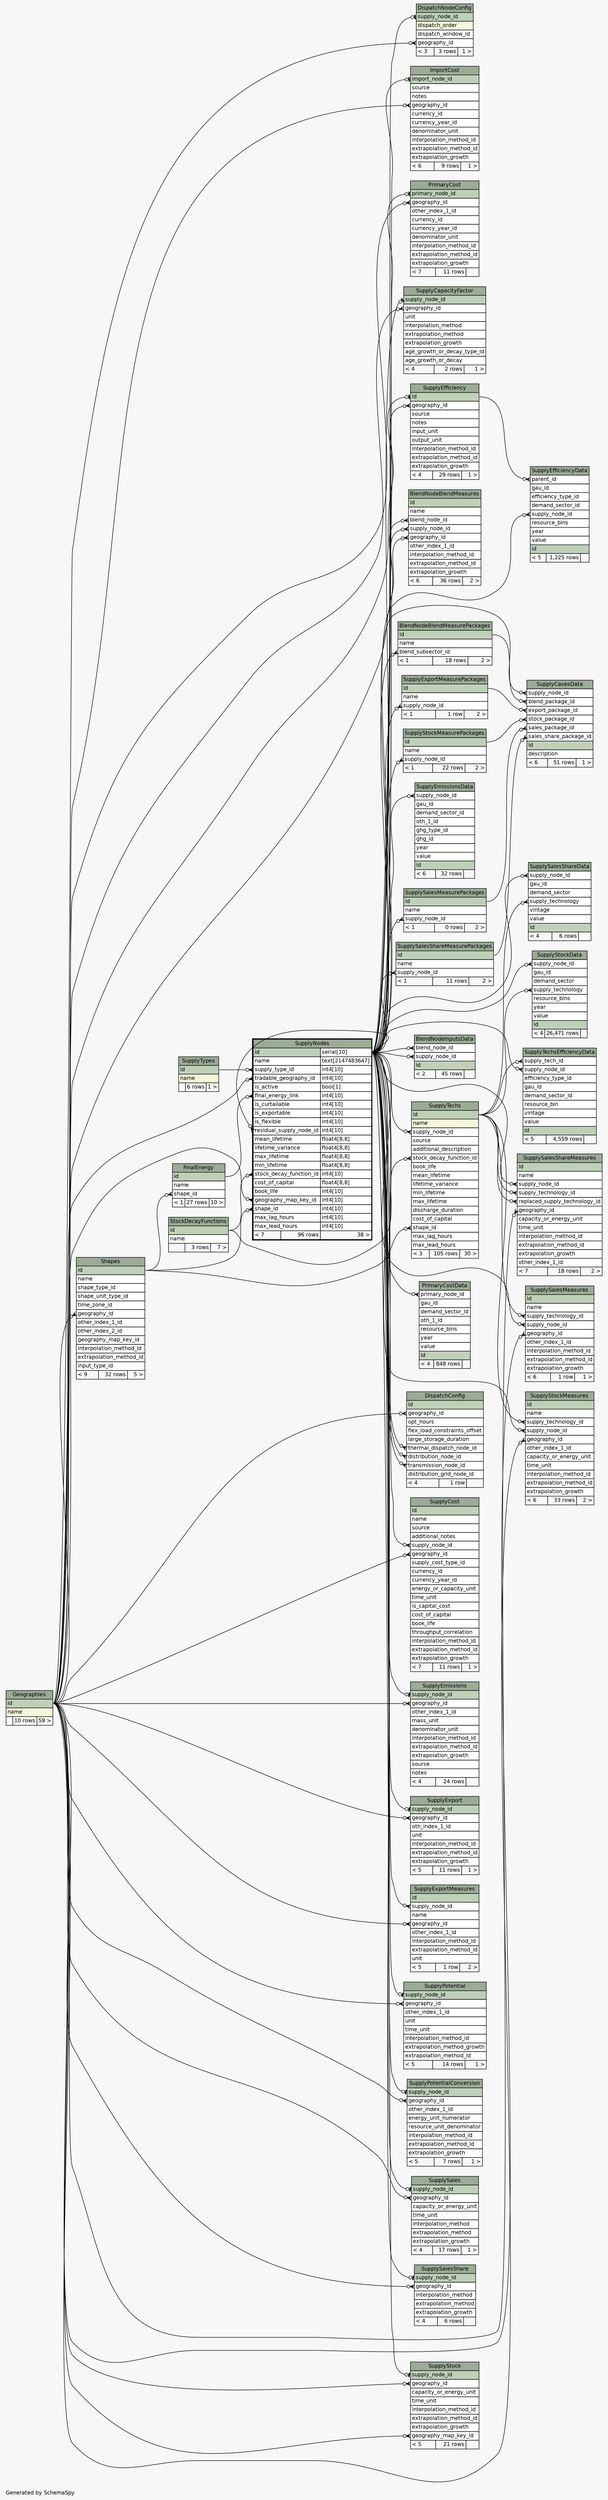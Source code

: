 // dot 2.38.0 on Windows 10 10.0
// SchemaSpy rev 590
digraph "oneDegreeRelationshipsDiagram" {
  graph [
    rankdir="RL"
    bgcolor="#f7f7f7"
    label="\nGenerated by SchemaSpy"
    labeljust="l"
    nodesep="0.18"
    ranksep="0.46"
    fontname="Helvetica"
    fontsize="11"
  ];
  node [
    fontname="Helvetica"
    fontsize="11"
    shape="plaintext"
  ];
  edge [
    arrowsize="0.8"
  ];
  "BlendNodeBlendMeasurePackages":"blend_subsector_id":w -> "SupplyNodes":"id.type":e [arrowhead=none dir=back arrowtail=crowodot];
  "BlendNodeBlendMeasures":"blend_node_id":w -> "SupplyNodes":"id.type":e [arrowhead=none dir=back arrowtail=crowodot];
  "BlendNodeBlendMeasures":"geography_id":w -> "Geographies":"id":e [arrowhead=none dir=back arrowtail=crowodot];
  "BlendNodeBlendMeasures":"supply_node_id":w -> "SupplyNodes":"id.type":e [arrowhead=none dir=back arrowtail=crowodot];
  "BlendNodeInputsData":"blend_node_id":w -> "SupplyNodes":"id.type":e [arrowhead=none dir=back arrowtail=crowodot];
  "BlendNodeInputsData":"supply_node_id":w -> "SupplyNodes":"id.type":e [arrowhead=none dir=back arrowtail=crowodot];
  "DispatchConfig":"distribution_node_id":w -> "SupplyNodes":"id.type":e [arrowhead=none dir=back arrowtail=crowodot];
  "DispatchConfig":"geography_id":w -> "Geographies":"id":e [arrowhead=none dir=back arrowtail=crowodot];
  "DispatchConfig":"thermal_dispatch_node_id":w -> "SupplyNodes":"id.type":e [arrowhead=none dir=back arrowtail=crowodot];
  "DispatchConfig":"transmission_node_id":w -> "SupplyNodes":"id.type":e [arrowhead=none dir=back arrowtail=crowodot];
  "DispatchNodeConfig":"geography_id":w -> "Geographies":"id":e [arrowhead=none dir=back arrowtail=crowodot];
  "DispatchNodeConfig":"supply_node_id":w -> "SupplyNodes":"id.type":e [arrowhead=none dir=back arrowtail=teeodot];
  "FinalEnergy":"shape_id":w -> "Shapes":"id":e [arrowhead=none dir=back arrowtail=crowodot];
  "ImportCost":"geography_id":w -> "Geographies":"id":e [arrowhead=none dir=back arrowtail=crowodot];
  "ImportCost":"import_node_id":w -> "SupplyNodes":"id.type":e [arrowhead=none dir=back arrowtail=teeodot];
  "PrimaryCost":"geography_id":w -> "Geographies":"id":e [arrowhead=none dir=back arrowtail=crowodot];
  "PrimaryCost":"primary_node_id":w -> "SupplyNodes":"id.type":e [arrowhead=none dir=back arrowtail=teeodot];
  "PrimaryCostData":"primary_node_id":w -> "SupplyNodes":"id.type":e [arrowhead=none dir=back arrowtail=crowodot];
  "Shapes":"geography_id":w -> "Geographies":"id":e [arrowhead=none dir=back arrowtail=crowodot];
  "SupplyCapacityFactor":"geography_id":w -> "Geographies":"id":e [arrowhead=none dir=back arrowtail=crowodot];
  "SupplyCapacityFactor":"supply_node_id":w -> "SupplyNodes":"id.type":e [arrowhead=none dir=back arrowtail=teeodot];
  "SupplyCasesData":"blend_package_id":w -> "BlendNodeBlendMeasurePackages":"id":e [arrowhead=none dir=back arrowtail=crowodot];
  "SupplyCasesData":"export_package_id":w -> "SupplyExportMeasurePackages":"id":e [arrowhead=none dir=back arrowtail=crowodot];
  "SupplyCasesData":"sales_package_id":w -> "SupplySalesMeasurePackages":"id":e [arrowhead=none dir=back arrowtail=crowodot];
  "SupplyCasesData":"sales_share_package_id":w -> "SupplySalesShareMeasurePackages":"id":e [arrowhead=none dir=back arrowtail=crowodot];
  "SupplyCasesData":"stock_package_id":w -> "SupplyStockMeasurePackages":"id":e [arrowhead=none dir=back arrowtail=crowodot];
  "SupplyCasesData":"supply_node_id":w -> "SupplyNodes":"id.type":e [arrowhead=none dir=back arrowtail=crowodot];
  "SupplyCost":"geography_id":w -> "Geographies":"id":e [arrowhead=none dir=back arrowtail=crowodot];
  "SupplyCost":"supply_node_id":w -> "SupplyNodes":"id.type":e [arrowhead=none dir=back arrowtail=crowodot];
  "SupplyEfficiency":"geography_id":w -> "Geographies":"id":e [arrowhead=none dir=back arrowtail=crowodot];
  "SupplyEfficiency":"id":w -> "SupplyNodes":"id.type":e [arrowhead=none dir=back arrowtail=teeodot];
  "SupplyEfficiencyData":"parent_id":w -> "SupplyEfficiency":"id":e [arrowhead=none dir=back arrowtail=crowodot];
  "SupplyEfficiencyData":"supply_node_id":w -> "SupplyNodes":"id.type":e [arrowhead=none dir=back arrowtail=crowodot];
  "SupplyEmissions":"geography_id":w -> "Geographies":"id":e [arrowhead=none dir=back arrowtail=crowodot];
  "SupplyEmissions":"supply_node_id":w -> "SupplyNodes":"id.type":e [arrowhead=none dir=back arrowtail=teeodot];
  "SupplyEmissionsData":"supply_node_id":w -> "SupplyNodes":"id.type":e [arrowhead=none dir=back arrowtail=crowodot];
  "SupplyExport":"geography_id":w -> "Geographies":"id":e [arrowhead=none dir=back arrowtail=crowodot];
  "SupplyExport":"supply_node_id":w -> "SupplyNodes":"id.type":e [arrowhead=none dir=back arrowtail=teeodot];
  "SupplyExportMeasurePackages":"supply_node_id":w -> "SupplyNodes":"id.type":e [arrowhead=none dir=back arrowtail=crowodot];
  "SupplyExportMeasures":"geography_id":w -> "Geographies":"id":e [arrowhead=none dir=back arrowtail=crowodot];
  "SupplyExportMeasures":"supply_node_id":w -> "SupplyNodes":"id.type":e [arrowhead=none dir=back arrowtail=crowodot];
  "SupplyNodes":"final_energy_link":w -> "FinalEnergy":"id":e [arrowhead=none dir=back arrowtail=crowodot];
  "SupplyNodes":"geography_map_key_id":w -> "Geographies":"id":e [arrowhead=none dir=back arrowtail=crowodot];
  "SupplyNodes":"residual_supply_node_id":w -> "SupplyNodes":"id.type":e [arrowhead=none dir=back arrowtail=crowodot];
  "SupplyNodes":"shape_id":w -> "Shapes":"id":e [arrowhead=none dir=back arrowtail=crowodot];
  "SupplyNodes":"stock_decay_function_id":w -> "StockDecayFunctions":"id":e [arrowhead=none dir=back arrowtail=crowodot];
  "SupplyNodes":"supply_type_id":w -> "SupplyTypes":"id":e [arrowhead=none dir=back arrowtail=crowodot];
  "SupplyNodes":"tradable_geography_id":w -> "Geographies":"id":e [arrowhead=none dir=back arrowtail=crowodot];
  "SupplyPotential":"geography_id":w -> "Geographies":"id":e [arrowhead=none dir=back arrowtail=crowodot];
  "SupplyPotential":"supply_node_id":w -> "SupplyNodes":"id.type":e [arrowhead=none dir=back arrowtail=teeodot];
  "SupplyPotentialConversion":"geography_id":w -> "Geographies":"id":e [arrowhead=none dir=back arrowtail=crowodot];
  "SupplyPotentialConversion":"supply_node_id":w -> "SupplyNodes":"id.type":e [arrowhead=none dir=back arrowtail=teeodot];
  "SupplySales":"geography_id":w -> "Geographies":"id":e [arrowhead=none dir=back arrowtail=crowodot];
  "SupplySales":"supply_node_id":w -> "SupplyNodes":"id.type":e [arrowhead=none dir=back arrowtail=teeodot];
  "SupplySalesMeasurePackages":"supply_node_id":w -> "SupplyNodes":"id.type":e [arrowhead=none dir=back arrowtail=crowodot];
  "SupplySalesMeasures":"geography_id":w -> "Geographies":"id":e [arrowhead=none dir=back arrowtail=crowodot];
  "SupplySalesMeasures":"supply_node_id":w -> "SupplyNodes":"id.type":e [arrowhead=none dir=back arrowtail=crowodot];
  "SupplySalesMeasures":"supply_technology_id":w -> "SupplyTechs":"id":e [arrowhead=none dir=back arrowtail=crowodot];
  "SupplySalesShare":"geography_id":w -> "Geographies":"id":e [arrowhead=none dir=back arrowtail=crowodot];
  "SupplySalesShare":"supply_node_id":w -> "SupplyNodes":"id.type":e [arrowhead=none dir=back arrowtail=teeodot];
  "SupplySalesShareData":"supply_node_id":w -> "SupplyNodes":"id.type":e [arrowhead=none dir=back arrowtail=crowodot];
  "SupplySalesShareData":"supply_technology":w -> "SupplyTechs":"id":e [arrowhead=none dir=back arrowtail=crowodot];
  "SupplySalesShareMeasurePackages":"supply_node_id":w -> "SupplyNodes":"id.type":e [arrowhead=none dir=back arrowtail=crowodot];
  "SupplySalesShareMeasures":"geography_id":w -> "Geographies":"id":e [arrowhead=none dir=back arrowtail=crowodot];
  "SupplySalesShareMeasures":"replaced_supply_technology_id":w -> "SupplyTechs":"id":e [arrowhead=none dir=back arrowtail=crowodot];
  "SupplySalesShareMeasures":"supply_node_id":w -> "SupplyNodes":"id.type":e [arrowhead=none dir=back arrowtail=crowodot];
  "SupplySalesShareMeasures":"supply_technology_id":w -> "SupplyTechs":"id":e [arrowhead=none dir=back arrowtail=crowodot];
  "SupplyStock":"geography_id":w -> "Geographies":"id":e [arrowhead=none dir=back arrowtail=crowodot];
  "SupplyStock":"geography_map_key_id":w -> "Geographies":"id":e [arrowhead=none dir=back arrowtail=crowodot];
  "SupplyStock":"supply_node_id":w -> "SupplyNodes":"id.type":e [arrowhead=none dir=back arrowtail=teeodot];
  "SupplyStockData":"supply_node_id":w -> "SupplyNodes":"id.type":e [arrowhead=none dir=back arrowtail=crowodot];
  "SupplyStockData":"supply_technology":w -> "SupplyTechs":"id":e [arrowhead=none dir=back arrowtail=crowodot];
  "SupplyStockMeasurePackages":"supply_node_id":w -> "SupplyNodes":"id.type":e [arrowhead=none dir=back arrowtail=crowodot];
  "SupplyStockMeasures":"geography_id":w -> "Geographies":"id":e [arrowhead=none dir=back arrowtail=crowodot];
  "SupplyStockMeasures":"supply_node_id":w -> "SupplyNodes":"id.type":e [arrowhead=none dir=back arrowtail=crowodot];
  "SupplyStockMeasures":"supply_technology_id":w -> "SupplyTechs":"id":e [arrowhead=none dir=back arrowtail=crowodot];
  "SupplyTechs":"shape_id":w -> "Shapes":"id":e [arrowhead=none dir=back arrowtail=crowodot];
  "SupplyTechs":"stock_decay_function_id":w -> "StockDecayFunctions":"id":e [arrowhead=none dir=back arrowtail=crowodot];
  "SupplyTechs":"supply_node_id":w -> "SupplyNodes":"id.type":e [arrowhead=none dir=back arrowtail=crowodot];
  "SupplyTechsEfficiencyData":"supply_node_id":w -> "SupplyNodes":"id.type":e [arrowhead=none dir=back arrowtail=crowodot];
  "SupplyTechsEfficiencyData":"supply_tech_id":w -> "SupplyTechs":"id":e [arrowhead=none dir=back arrowtail=crowodot];
  "BlendNodeBlendMeasurePackages" [
    label=<
    <TABLE BORDER="0" CELLBORDER="1" CELLSPACING="0" BGCOLOR="#ffffff">
      <TR><TD COLSPAN="3" BGCOLOR="#9bab96" ALIGN="CENTER">BlendNodeBlendMeasurePackages</TD></TR>
      <TR><TD PORT="id" COLSPAN="3" BGCOLOR="#bed1b8" ALIGN="LEFT">id</TD></TR>
      <TR><TD PORT="name" COLSPAN="3" ALIGN="LEFT">name</TD></TR>
      <TR><TD PORT="blend_subsector_id" COLSPAN="3" ALIGN="LEFT">blend_subsector_id</TD></TR>
      <TR><TD ALIGN="LEFT" BGCOLOR="#f7f7f7">&lt; 1</TD><TD ALIGN="RIGHT" BGCOLOR="#f7f7f7">18 rows</TD><TD ALIGN="RIGHT" BGCOLOR="#f7f7f7">2 &gt;</TD></TR>
    </TABLE>>
    URL="BlendNodeBlendMeasurePackages.html"
    tooltip="BlendNodeBlendMeasurePackages"
  ];
  "BlendNodeBlendMeasures" [
    label=<
    <TABLE BORDER="0" CELLBORDER="1" CELLSPACING="0" BGCOLOR="#ffffff">
      <TR><TD COLSPAN="3" BGCOLOR="#9bab96" ALIGN="CENTER">BlendNodeBlendMeasures</TD></TR>
      <TR><TD PORT="id" COLSPAN="3" BGCOLOR="#bed1b8" ALIGN="LEFT">id</TD></TR>
      <TR><TD PORT="name" COLSPAN="3" ALIGN="LEFT">name</TD></TR>
      <TR><TD PORT="blend_node_id" COLSPAN="3" ALIGN="LEFT">blend_node_id</TD></TR>
      <TR><TD PORT="supply_node_id" COLSPAN="3" ALIGN="LEFT">supply_node_id</TD></TR>
      <TR><TD PORT="geography_id" COLSPAN="3" ALIGN="LEFT">geography_id</TD></TR>
      <TR><TD PORT="other_index_1_id" COLSPAN="3" ALIGN="LEFT">other_index_1_id</TD></TR>
      <TR><TD PORT="interpolation_method_id" COLSPAN="3" ALIGN="LEFT">interpolation_method_id</TD></TR>
      <TR><TD PORT="extrapolation_method_id" COLSPAN="3" ALIGN="LEFT">extrapolation_method_id</TD></TR>
      <TR><TD PORT="extrapolation_growth" COLSPAN="3" ALIGN="LEFT">extrapolation_growth</TD></TR>
      <TR><TD ALIGN="LEFT" BGCOLOR="#f7f7f7">&lt; 6</TD><TD ALIGN="RIGHT" BGCOLOR="#f7f7f7">36 rows</TD><TD ALIGN="RIGHT" BGCOLOR="#f7f7f7">2 &gt;</TD></TR>
    </TABLE>>
    URL="BlendNodeBlendMeasures.html"
    tooltip="BlendNodeBlendMeasures"
  ];
  "BlendNodeInputsData" [
    label=<
    <TABLE BORDER="0" CELLBORDER="1" CELLSPACING="0" BGCOLOR="#ffffff">
      <TR><TD COLSPAN="3" BGCOLOR="#9bab96" ALIGN="CENTER">BlendNodeInputsData</TD></TR>
      <TR><TD PORT="blend_node_id" COLSPAN="3" ALIGN="LEFT">blend_node_id</TD></TR>
      <TR><TD PORT="supply_node_id" COLSPAN="3" ALIGN="LEFT">supply_node_id</TD></TR>
      <TR><TD PORT="id" COLSPAN="3" BGCOLOR="#bed1b8" ALIGN="LEFT">id</TD></TR>
      <TR><TD ALIGN="LEFT" BGCOLOR="#f7f7f7">&lt; 2</TD><TD ALIGN="RIGHT" BGCOLOR="#f7f7f7">45 rows</TD><TD ALIGN="RIGHT" BGCOLOR="#f7f7f7">  </TD></TR>
    </TABLE>>
    URL="BlendNodeInputsData.html"
    tooltip="BlendNodeInputsData"
  ];
  "DispatchConfig" [
    label=<
    <TABLE BORDER="0" CELLBORDER="1" CELLSPACING="0" BGCOLOR="#ffffff">
      <TR><TD COLSPAN="3" BGCOLOR="#9bab96" ALIGN="CENTER">DispatchConfig</TD></TR>
      <TR><TD PORT="id" COLSPAN="3" BGCOLOR="#bed1b8" ALIGN="LEFT">id</TD></TR>
      <TR><TD PORT="geography_id" COLSPAN="3" ALIGN="LEFT">geography_id</TD></TR>
      <TR><TD PORT="opt_hours" COLSPAN="3" ALIGN="LEFT">opt_hours</TD></TR>
      <TR><TD PORT="flex_load_constraints_offset" COLSPAN="3" ALIGN="LEFT">flex_load_constraints_offset</TD></TR>
      <TR><TD PORT="large_storage_duration" COLSPAN="3" ALIGN="LEFT">large_storage_duration</TD></TR>
      <TR><TD PORT="thermal_dispatch_node_id" COLSPAN="3" ALIGN="LEFT">thermal_dispatch_node_id</TD></TR>
      <TR><TD PORT="distribution_node_id" COLSPAN="3" ALIGN="LEFT">distribution_node_id</TD></TR>
      <TR><TD PORT="transmission_node_id" COLSPAN="3" ALIGN="LEFT">transmission_node_id</TD></TR>
      <TR><TD PORT="distribution_grid_node_id" COLSPAN="3" ALIGN="LEFT">distribution_grid_node_id</TD></TR>
      <TR><TD ALIGN="LEFT" BGCOLOR="#f7f7f7">&lt; 4</TD><TD ALIGN="RIGHT" BGCOLOR="#f7f7f7">1 row</TD><TD ALIGN="RIGHT" BGCOLOR="#f7f7f7">  </TD></TR>
    </TABLE>>
    URL="DispatchConfig.html"
    tooltip="DispatchConfig"
  ];
  "DispatchNodeConfig" [
    label=<
    <TABLE BORDER="0" CELLBORDER="1" CELLSPACING="0" BGCOLOR="#ffffff">
      <TR><TD COLSPAN="3" BGCOLOR="#9bab96" ALIGN="CENTER">DispatchNodeConfig</TD></TR>
      <TR><TD PORT="supply_node_id" COLSPAN="3" BGCOLOR="#bed1b8" ALIGN="LEFT">supply_node_id</TD></TR>
      <TR><TD PORT="dispatch_order" COLSPAN="3" BGCOLOR="#f4f7da" ALIGN="LEFT">dispatch_order</TD></TR>
      <TR><TD PORT="dispatch_window_id" COLSPAN="3" ALIGN="LEFT">dispatch_window_id</TD></TR>
      <TR><TD PORT="geography_id" COLSPAN="3" ALIGN="LEFT">geography_id</TD></TR>
      <TR><TD ALIGN="LEFT" BGCOLOR="#f7f7f7">&lt; 3</TD><TD ALIGN="RIGHT" BGCOLOR="#f7f7f7">3 rows</TD><TD ALIGN="RIGHT" BGCOLOR="#f7f7f7">1 &gt;</TD></TR>
    </TABLE>>
    URL="DispatchNodeConfig.html"
    tooltip="DispatchNodeConfig"
  ];
  "FinalEnergy" [
    label=<
    <TABLE BORDER="0" CELLBORDER="1" CELLSPACING="0" BGCOLOR="#ffffff">
      <TR><TD COLSPAN="3" BGCOLOR="#9bab96" ALIGN="CENTER">FinalEnergy</TD></TR>
      <TR><TD PORT="id" COLSPAN="3" BGCOLOR="#bed1b8" ALIGN="LEFT">id</TD></TR>
      <TR><TD PORT="name" COLSPAN="3" ALIGN="LEFT">name</TD></TR>
      <TR><TD PORT="shape_id" COLSPAN="3" ALIGN="LEFT">shape_id</TD></TR>
      <TR><TD ALIGN="LEFT" BGCOLOR="#f7f7f7">&lt; 1</TD><TD ALIGN="RIGHT" BGCOLOR="#f7f7f7">27 rows</TD><TD ALIGN="RIGHT" BGCOLOR="#f7f7f7">10 &gt;</TD></TR>
    </TABLE>>
    URL="FinalEnergy.html"
    tooltip="FinalEnergy"
  ];
  "Geographies" [
    label=<
    <TABLE BORDER="0" CELLBORDER="1" CELLSPACING="0" BGCOLOR="#ffffff">
      <TR><TD COLSPAN="3" BGCOLOR="#9bab96" ALIGN="CENTER">Geographies</TD></TR>
      <TR><TD PORT="id" COLSPAN="3" BGCOLOR="#bed1b8" ALIGN="LEFT">id</TD></TR>
      <TR><TD PORT="name" COLSPAN="3" BGCOLOR="#f4f7da" ALIGN="LEFT">name</TD></TR>
      <TR><TD ALIGN="LEFT" BGCOLOR="#f7f7f7">  </TD><TD ALIGN="RIGHT" BGCOLOR="#f7f7f7">10 rows</TD><TD ALIGN="RIGHT" BGCOLOR="#f7f7f7">59 &gt;</TD></TR>
    </TABLE>>
    URL="Geographies.html"
    tooltip="Geographies"
  ];
  "ImportCost" [
    label=<
    <TABLE BORDER="0" CELLBORDER="1" CELLSPACING="0" BGCOLOR="#ffffff">
      <TR><TD COLSPAN="3" BGCOLOR="#9bab96" ALIGN="CENTER">ImportCost</TD></TR>
      <TR><TD PORT="import_node_id" COLSPAN="3" BGCOLOR="#bed1b8" ALIGN="LEFT">import_node_id</TD></TR>
      <TR><TD PORT="source" COLSPAN="3" ALIGN="LEFT">source</TD></TR>
      <TR><TD PORT="notes" COLSPAN="3" ALIGN="LEFT">notes</TD></TR>
      <TR><TD PORT="geography_id" COLSPAN="3" ALIGN="LEFT">geography_id</TD></TR>
      <TR><TD PORT="currency_id" COLSPAN="3" ALIGN="LEFT">currency_id</TD></TR>
      <TR><TD PORT="currency_year_id" COLSPAN="3" ALIGN="LEFT">currency_year_id</TD></TR>
      <TR><TD PORT="denominator_unit" COLSPAN="3" ALIGN="LEFT">denominator_unit</TD></TR>
      <TR><TD PORT="interpolation_method_id" COLSPAN="3" ALIGN="LEFT">interpolation_method_id</TD></TR>
      <TR><TD PORT="extrapolation_method_id" COLSPAN="3" ALIGN="LEFT">extrapolation_method_id</TD></TR>
      <TR><TD PORT="extrapolation_growth" COLSPAN="3" ALIGN="LEFT">extrapolation_growth</TD></TR>
      <TR><TD ALIGN="LEFT" BGCOLOR="#f7f7f7">&lt; 6</TD><TD ALIGN="RIGHT" BGCOLOR="#f7f7f7">9 rows</TD><TD ALIGN="RIGHT" BGCOLOR="#f7f7f7">1 &gt;</TD></TR>
    </TABLE>>
    URL="ImportCost.html"
    tooltip="ImportCost"
  ];
  "PrimaryCost" [
    label=<
    <TABLE BORDER="0" CELLBORDER="1" CELLSPACING="0" BGCOLOR="#ffffff">
      <TR><TD COLSPAN="3" BGCOLOR="#9bab96" ALIGN="CENTER">PrimaryCost</TD></TR>
      <TR><TD PORT="primary_node_id" COLSPAN="3" BGCOLOR="#bed1b8" ALIGN="LEFT">primary_node_id</TD></TR>
      <TR><TD PORT="geography_id" COLSPAN="3" ALIGN="LEFT">geography_id</TD></TR>
      <TR><TD PORT="other_index_1_id" COLSPAN="3" ALIGN="LEFT">other_index_1_id</TD></TR>
      <TR><TD PORT="currency_id" COLSPAN="3" ALIGN="LEFT">currency_id</TD></TR>
      <TR><TD PORT="currency_year_id" COLSPAN="3" ALIGN="LEFT">currency_year_id</TD></TR>
      <TR><TD PORT="denominator_unit" COLSPAN="3" ALIGN="LEFT">denominator_unit</TD></TR>
      <TR><TD PORT="interpolation_method_id" COLSPAN="3" ALIGN="LEFT">interpolation_method_id</TD></TR>
      <TR><TD PORT="extrapolation_method_id" COLSPAN="3" ALIGN="LEFT">extrapolation_method_id</TD></TR>
      <TR><TD PORT="extrapolation_growth" COLSPAN="3" ALIGN="LEFT">extrapolation_growth</TD></TR>
      <TR><TD ALIGN="LEFT" BGCOLOR="#f7f7f7">&lt; 7</TD><TD ALIGN="RIGHT" BGCOLOR="#f7f7f7">11 rows</TD><TD ALIGN="RIGHT" BGCOLOR="#f7f7f7">  </TD></TR>
    </TABLE>>
    URL="PrimaryCost.html"
    tooltip="PrimaryCost"
  ];
  "PrimaryCostData" [
    label=<
    <TABLE BORDER="0" CELLBORDER="1" CELLSPACING="0" BGCOLOR="#ffffff">
      <TR><TD COLSPAN="3" BGCOLOR="#9bab96" ALIGN="CENTER">PrimaryCostData</TD></TR>
      <TR><TD PORT="primary_node_id" COLSPAN="3" ALIGN="LEFT">primary_node_id</TD></TR>
      <TR><TD PORT="gau_id" COLSPAN="3" ALIGN="LEFT">gau_id</TD></TR>
      <TR><TD PORT="demand_sector_id" COLSPAN="3" ALIGN="LEFT">demand_sector_id</TD></TR>
      <TR><TD PORT="oth_1_id" COLSPAN="3" ALIGN="LEFT">oth_1_id</TD></TR>
      <TR><TD PORT="resource_bins" COLSPAN="3" ALIGN="LEFT">resource_bins</TD></TR>
      <TR><TD PORT="year" COLSPAN="3" ALIGN="LEFT">year</TD></TR>
      <TR><TD PORT="value" COLSPAN="3" ALIGN="LEFT">value</TD></TR>
      <TR><TD PORT="id" COLSPAN="3" BGCOLOR="#bed1b8" ALIGN="LEFT">id</TD></TR>
      <TR><TD ALIGN="LEFT" BGCOLOR="#f7f7f7">&lt; 4</TD><TD ALIGN="RIGHT" BGCOLOR="#f7f7f7">848 rows</TD><TD ALIGN="RIGHT" BGCOLOR="#f7f7f7">  </TD></TR>
    </TABLE>>
    URL="PrimaryCostData.html"
    tooltip="PrimaryCostData"
  ];
  "Shapes" [
    label=<
    <TABLE BORDER="0" CELLBORDER="1" CELLSPACING="0" BGCOLOR="#ffffff">
      <TR><TD COLSPAN="3" BGCOLOR="#9bab96" ALIGN="CENTER">Shapes</TD></TR>
      <TR><TD PORT="id" COLSPAN="3" BGCOLOR="#bed1b8" ALIGN="LEFT">id</TD></TR>
      <TR><TD PORT="name" COLSPAN="3" ALIGN="LEFT">name</TD></TR>
      <TR><TD PORT="shape_type_id" COLSPAN="3" ALIGN="LEFT">shape_type_id</TD></TR>
      <TR><TD PORT="shape_unit_type_id" COLSPAN="3" ALIGN="LEFT">shape_unit_type_id</TD></TR>
      <TR><TD PORT="time_zone_id" COLSPAN="3" ALIGN="LEFT">time_zone_id</TD></TR>
      <TR><TD PORT="geography_id" COLSPAN="3" ALIGN="LEFT">geography_id</TD></TR>
      <TR><TD PORT="other_index_1_id" COLSPAN="3" ALIGN="LEFT">other_index_1_id</TD></TR>
      <TR><TD PORT="other_index_2_id" COLSPAN="3" ALIGN="LEFT">other_index_2_id</TD></TR>
      <TR><TD PORT="geography_map_key_id" COLSPAN="3" ALIGN="LEFT">geography_map_key_id</TD></TR>
      <TR><TD PORT="interpolation_method_id" COLSPAN="3" ALIGN="LEFT">interpolation_method_id</TD></TR>
      <TR><TD PORT="extrapolation_method_id" COLSPAN="3" ALIGN="LEFT">extrapolation_method_id</TD></TR>
      <TR><TD PORT="input_type_id" COLSPAN="3" ALIGN="LEFT">input_type_id</TD></TR>
      <TR><TD ALIGN="LEFT" BGCOLOR="#f7f7f7">&lt; 9</TD><TD ALIGN="RIGHT" BGCOLOR="#f7f7f7">32 rows</TD><TD ALIGN="RIGHT" BGCOLOR="#f7f7f7">5 &gt;</TD></TR>
    </TABLE>>
    URL="Shapes.html"
    tooltip="Shapes"
  ];
  "StockDecayFunctions" [
    label=<
    <TABLE BORDER="0" CELLBORDER="1" CELLSPACING="0" BGCOLOR="#ffffff">
      <TR><TD COLSPAN="3" BGCOLOR="#9bab96" ALIGN="CENTER">StockDecayFunctions</TD></TR>
      <TR><TD PORT="id" COLSPAN="3" BGCOLOR="#bed1b8" ALIGN="LEFT">id</TD></TR>
      <TR><TD PORT="name" COLSPAN="3" ALIGN="LEFT">name</TD></TR>
      <TR><TD ALIGN="LEFT" BGCOLOR="#f7f7f7">  </TD><TD ALIGN="RIGHT" BGCOLOR="#f7f7f7">3 rows</TD><TD ALIGN="RIGHT" BGCOLOR="#f7f7f7">7 &gt;</TD></TR>
    </TABLE>>
    URL="StockDecayFunctions.html"
    tooltip="StockDecayFunctions"
  ];
  "SupplyCapacityFactor" [
    label=<
    <TABLE BORDER="0" CELLBORDER="1" CELLSPACING="0" BGCOLOR="#ffffff">
      <TR><TD COLSPAN="3" BGCOLOR="#9bab96" ALIGN="CENTER">SupplyCapacityFactor</TD></TR>
      <TR><TD PORT="supply_node_id" COLSPAN="3" BGCOLOR="#bed1b8" ALIGN="LEFT">supply_node_id</TD></TR>
      <TR><TD PORT="geography_id" COLSPAN="3" ALIGN="LEFT">geography_id</TD></TR>
      <TR><TD PORT="unit" COLSPAN="3" ALIGN="LEFT">unit</TD></TR>
      <TR><TD PORT="interpolation_method" COLSPAN="3" ALIGN="LEFT">interpolation_method</TD></TR>
      <TR><TD PORT="extrapolation_method" COLSPAN="3" ALIGN="LEFT">extrapolation_method</TD></TR>
      <TR><TD PORT="extrapolation_growth" COLSPAN="3" ALIGN="LEFT">extrapolation_growth</TD></TR>
      <TR><TD PORT="age_growth_or_decay_type_id" COLSPAN="3" ALIGN="LEFT">age_growth_or_decay_type_id</TD></TR>
      <TR><TD PORT="age_growth_or_decay" COLSPAN="3" ALIGN="LEFT">age_growth_or_decay</TD></TR>
      <TR><TD ALIGN="LEFT" BGCOLOR="#f7f7f7">&lt; 4</TD><TD ALIGN="RIGHT" BGCOLOR="#f7f7f7">2 rows</TD><TD ALIGN="RIGHT" BGCOLOR="#f7f7f7">1 &gt;</TD></TR>
    </TABLE>>
    URL="SupplyCapacityFactor.html"
    tooltip="SupplyCapacityFactor"
  ];
  "SupplyCasesData" [
    label=<
    <TABLE BORDER="0" CELLBORDER="1" CELLSPACING="0" BGCOLOR="#ffffff">
      <TR><TD COLSPAN="3" BGCOLOR="#9bab96" ALIGN="CENTER">SupplyCasesData</TD></TR>
      <TR><TD PORT="supply_node_id" COLSPAN="3" ALIGN="LEFT">supply_node_id</TD></TR>
      <TR><TD PORT="blend_package_id" COLSPAN="3" ALIGN="LEFT">blend_package_id</TD></TR>
      <TR><TD PORT="export_package_id" COLSPAN="3" ALIGN="LEFT">export_package_id</TD></TR>
      <TR><TD PORT="stock_package_id" COLSPAN="3" ALIGN="LEFT">stock_package_id</TD></TR>
      <TR><TD PORT="sales_package_id" COLSPAN="3" ALIGN="LEFT">sales_package_id</TD></TR>
      <TR><TD PORT="sales_share_package_id" COLSPAN="3" ALIGN="LEFT">sales_share_package_id</TD></TR>
      <TR><TD PORT="id" COLSPAN="3" BGCOLOR="#bed1b8" ALIGN="LEFT">id</TD></TR>
      <TR><TD PORT="description" COLSPAN="3" ALIGN="LEFT">description</TD></TR>
      <TR><TD ALIGN="LEFT" BGCOLOR="#f7f7f7">&lt; 6</TD><TD ALIGN="RIGHT" BGCOLOR="#f7f7f7">51 rows</TD><TD ALIGN="RIGHT" BGCOLOR="#f7f7f7">1 &gt;</TD></TR>
    </TABLE>>
    URL="SupplyCasesData.html"
    tooltip="SupplyCasesData"
  ];
  "SupplyCost" [
    label=<
    <TABLE BORDER="0" CELLBORDER="1" CELLSPACING="0" BGCOLOR="#ffffff">
      <TR><TD COLSPAN="3" BGCOLOR="#9bab96" ALIGN="CENTER">SupplyCost</TD></TR>
      <TR><TD PORT="id" COLSPAN="3" BGCOLOR="#bed1b8" ALIGN="LEFT">id</TD></TR>
      <TR><TD PORT="name" COLSPAN="3" ALIGN="LEFT">name</TD></TR>
      <TR><TD PORT="source" COLSPAN="3" ALIGN="LEFT">source</TD></TR>
      <TR><TD PORT="additional_notes" COLSPAN="3" ALIGN="LEFT">additional_notes</TD></TR>
      <TR><TD PORT="supply_node_id" COLSPAN="3" ALIGN="LEFT">supply_node_id</TD></TR>
      <TR><TD PORT="geography_id" COLSPAN="3" ALIGN="LEFT">geography_id</TD></TR>
      <TR><TD PORT="supply_cost_type_id" COLSPAN="3" ALIGN="LEFT">supply_cost_type_id</TD></TR>
      <TR><TD PORT="currency_id" COLSPAN="3" ALIGN="LEFT">currency_id</TD></TR>
      <TR><TD PORT="currency_year_id" COLSPAN="3" ALIGN="LEFT">currency_year_id</TD></TR>
      <TR><TD PORT="energy_or_capacity_unit" COLSPAN="3" ALIGN="LEFT">energy_or_capacity_unit</TD></TR>
      <TR><TD PORT="time_unit" COLSPAN="3" ALIGN="LEFT">time_unit</TD></TR>
      <TR><TD PORT="is_capital_cost" COLSPAN="3" ALIGN="LEFT">is_capital_cost</TD></TR>
      <TR><TD PORT="cost_of_capital" COLSPAN="3" ALIGN="LEFT">cost_of_capital</TD></TR>
      <TR><TD PORT="book_life" COLSPAN="3" ALIGN="LEFT">book_life</TD></TR>
      <TR><TD PORT="throughput_correlation" COLSPAN="3" ALIGN="LEFT">throughput_correlation</TD></TR>
      <TR><TD PORT="interpolation_method_id" COLSPAN="3" ALIGN="LEFT">interpolation_method_id</TD></TR>
      <TR><TD PORT="extrapolation_method_id" COLSPAN="3" ALIGN="LEFT">extrapolation_method_id</TD></TR>
      <TR><TD PORT="extrapolation_growth" COLSPAN="3" ALIGN="LEFT">extrapolation_growth</TD></TR>
      <TR><TD ALIGN="LEFT" BGCOLOR="#f7f7f7">&lt; 7</TD><TD ALIGN="RIGHT" BGCOLOR="#f7f7f7">11 rows</TD><TD ALIGN="RIGHT" BGCOLOR="#f7f7f7">1 &gt;</TD></TR>
    </TABLE>>
    URL="SupplyCost.html"
    tooltip="SupplyCost"
  ];
  "SupplyEfficiency" [
    label=<
    <TABLE BORDER="0" CELLBORDER="1" CELLSPACING="0" BGCOLOR="#ffffff">
      <TR><TD COLSPAN="3" BGCOLOR="#9bab96" ALIGN="CENTER">SupplyEfficiency</TD></TR>
      <TR><TD PORT="id" COLSPAN="3" BGCOLOR="#bed1b8" ALIGN="LEFT">id</TD></TR>
      <TR><TD PORT="geography_id" COLSPAN="3" ALIGN="LEFT">geography_id</TD></TR>
      <TR><TD PORT="source" COLSPAN="3" ALIGN="LEFT">source</TD></TR>
      <TR><TD PORT="notes" COLSPAN="3" ALIGN="LEFT">notes</TD></TR>
      <TR><TD PORT="input_unit" COLSPAN="3" ALIGN="LEFT">input_unit</TD></TR>
      <TR><TD PORT="output_unit" COLSPAN="3" ALIGN="LEFT">output_unit</TD></TR>
      <TR><TD PORT="interpolation_method_id" COLSPAN="3" ALIGN="LEFT">interpolation_method_id</TD></TR>
      <TR><TD PORT="extrapolation_method_id" COLSPAN="3" ALIGN="LEFT">extrapolation_method_id</TD></TR>
      <TR><TD PORT="extrapolation_growth" COLSPAN="3" ALIGN="LEFT">extrapolation_growth</TD></TR>
      <TR><TD ALIGN="LEFT" BGCOLOR="#f7f7f7">&lt; 4</TD><TD ALIGN="RIGHT" BGCOLOR="#f7f7f7">29 rows</TD><TD ALIGN="RIGHT" BGCOLOR="#f7f7f7">1 &gt;</TD></TR>
    </TABLE>>
    URL="SupplyEfficiency.html"
    tooltip="SupplyEfficiency"
  ];
  "SupplyEfficiencyData" [
    label=<
    <TABLE BORDER="0" CELLBORDER="1" CELLSPACING="0" BGCOLOR="#ffffff">
      <TR><TD COLSPAN="3" BGCOLOR="#9bab96" ALIGN="CENTER">SupplyEfficiencyData</TD></TR>
      <TR><TD PORT="parent_id" COLSPAN="3" ALIGN="LEFT">parent_id</TD></TR>
      <TR><TD PORT="gau_id" COLSPAN="3" ALIGN="LEFT">gau_id</TD></TR>
      <TR><TD PORT="efficiency_type_id" COLSPAN="3" ALIGN="LEFT">efficiency_type_id</TD></TR>
      <TR><TD PORT="demand_sector_id" COLSPAN="3" ALIGN="LEFT">demand_sector_id</TD></TR>
      <TR><TD PORT="supply_node_id" COLSPAN="3" ALIGN="LEFT">supply_node_id</TD></TR>
      <TR><TD PORT="resource_bins" COLSPAN="3" ALIGN="LEFT">resource_bins</TD></TR>
      <TR><TD PORT="year" COLSPAN="3" ALIGN="LEFT">year</TD></TR>
      <TR><TD PORT="value" COLSPAN="3" ALIGN="LEFT">value</TD></TR>
      <TR><TD PORT="id" COLSPAN="3" BGCOLOR="#bed1b8" ALIGN="LEFT">id</TD></TR>
      <TR><TD ALIGN="LEFT" BGCOLOR="#f7f7f7">&lt; 5</TD><TD ALIGN="RIGHT" BGCOLOR="#f7f7f7">1,225 rows</TD><TD ALIGN="RIGHT" BGCOLOR="#f7f7f7">  </TD></TR>
    </TABLE>>
    URL="SupplyEfficiencyData.html"
    tooltip="SupplyEfficiencyData"
  ];
  "SupplyEmissions" [
    label=<
    <TABLE BORDER="0" CELLBORDER="1" CELLSPACING="0" BGCOLOR="#ffffff">
      <TR><TD COLSPAN="3" BGCOLOR="#9bab96" ALIGN="CENTER">SupplyEmissions</TD></TR>
      <TR><TD PORT="supply_node_id" COLSPAN="3" BGCOLOR="#bed1b8" ALIGN="LEFT">supply_node_id</TD></TR>
      <TR><TD PORT="geography_id" COLSPAN="3" ALIGN="LEFT">geography_id</TD></TR>
      <TR><TD PORT="other_index_1_id" COLSPAN="3" ALIGN="LEFT">other_index_1_id</TD></TR>
      <TR><TD PORT="mass_unit" COLSPAN="3" ALIGN="LEFT">mass_unit</TD></TR>
      <TR><TD PORT="denominator_unit" COLSPAN="3" ALIGN="LEFT">denominator_unit</TD></TR>
      <TR><TD PORT="interpolation_method_id" COLSPAN="3" ALIGN="LEFT">interpolation_method_id</TD></TR>
      <TR><TD PORT="extrapolation_method_id" COLSPAN="3" ALIGN="LEFT">extrapolation_method_id</TD></TR>
      <TR><TD PORT="extrapolation_growth" COLSPAN="3" ALIGN="LEFT">extrapolation_growth</TD></TR>
      <TR><TD PORT="source" COLSPAN="3" ALIGN="LEFT">source</TD></TR>
      <TR><TD PORT="notes" COLSPAN="3" ALIGN="LEFT">notes</TD></TR>
      <TR><TD ALIGN="LEFT" BGCOLOR="#f7f7f7">&lt; 4</TD><TD ALIGN="RIGHT" BGCOLOR="#f7f7f7">24 rows</TD><TD ALIGN="RIGHT" BGCOLOR="#f7f7f7">  </TD></TR>
    </TABLE>>
    URL="SupplyEmissions.html"
    tooltip="SupplyEmissions"
  ];
  "SupplyEmissionsData" [
    label=<
    <TABLE BORDER="0" CELLBORDER="1" CELLSPACING="0" BGCOLOR="#ffffff">
      <TR><TD COLSPAN="3" BGCOLOR="#9bab96" ALIGN="CENTER">SupplyEmissionsData</TD></TR>
      <TR><TD PORT="supply_node_id" COLSPAN="3" ALIGN="LEFT">supply_node_id</TD></TR>
      <TR><TD PORT="gau_id" COLSPAN="3" ALIGN="LEFT">gau_id</TD></TR>
      <TR><TD PORT="demand_sector_id" COLSPAN="3" ALIGN="LEFT">demand_sector_id</TD></TR>
      <TR><TD PORT="oth_1_id" COLSPAN="3" ALIGN="LEFT">oth_1_id</TD></TR>
      <TR><TD PORT="ghg_type_id" COLSPAN="3" ALIGN="LEFT">ghg_type_id</TD></TR>
      <TR><TD PORT="ghg_id" COLSPAN="3" ALIGN="LEFT">ghg_id</TD></TR>
      <TR><TD PORT="year" COLSPAN="3" ALIGN="LEFT">year</TD></TR>
      <TR><TD PORT="value" COLSPAN="3" ALIGN="LEFT">value</TD></TR>
      <TR><TD PORT="id" COLSPAN="3" BGCOLOR="#bed1b8" ALIGN="LEFT">id</TD></TR>
      <TR><TD ALIGN="LEFT" BGCOLOR="#f7f7f7">&lt; 6</TD><TD ALIGN="RIGHT" BGCOLOR="#f7f7f7">32 rows</TD><TD ALIGN="RIGHT" BGCOLOR="#f7f7f7">  </TD></TR>
    </TABLE>>
    URL="SupplyEmissionsData.html"
    tooltip="SupplyEmissionsData"
  ];
  "SupplyExport" [
    label=<
    <TABLE BORDER="0" CELLBORDER="1" CELLSPACING="0" BGCOLOR="#ffffff">
      <TR><TD COLSPAN="3" BGCOLOR="#9bab96" ALIGN="CENTER">SupplyExport</TD></TR>
      <TR><TD PORT="supply_node_id" COLSPAN="3" BGCOLOR="#bed1b8" ALIGN="LEFT">supply_node_id</TD></TR>
      <TR><TD PORT="geography_id" COLSPAN="3" ALIGN="LEFT">geography_id</TD></TR>
      <TR><TD PORT="oth_index_1_id" COLSPAN="3" ALIGN="LEFT">oth_index_1_id</TD></TR>
      <TR><TD PORT="unit" COLSPAN="3" ALIGN="LEFT">unit</TD></TR>
      <TR><TD PORT="interpolation_method_id" COLSPAN="3" ALIGN="LEFT">interpolation_method_id</TD></TR>
      <TR><TD PORT="extrapolation_method_id" COLSPAN="3" ALIGN="LEFT">extrapolation_method_id</TD></TR>
      <TR><TD PORT="extrapolation_growth" COLSPAN="3" ALIGN="LEFT">extrapolation_growth</TD></TR>
      <TR><TD ALIGN="LEFT" BGCOLOR="#f7f7f7">&lt; 5</TD><TD ALIGN="RIGHT" BGCOLOR="#f7f7f7">11 rows</TD><TD ALIGN="RIGHT" BGCOLOR="#f7f7f7">1 &gt;</TD></TR>
    </TABLE>>
    URL="SupplyExport.html"
    tooltip="SupplyExport"
  ];
  "SupplyExportMeasurePackages" [
    label=<
    <TABLE BORDER="0" CELLBORDER="1" CELLSPACING="0" BGCOLOR="#ffffff">
      <TR><TD COLSPAN="3" BGCOLOR="#9bab96" ALIGN="CENTER">SupplyExportMeasurePackages</TD></TR>
      <TR><TD PORT="id" COLSPAN="3" BGCOLOR="#bed1b8" ALIGN="LEFT">id</TD></TR>
      <TR><TD PORT="name" COLSPAN="3" ALIGN="LEFT">name</TD></TR>
      <TR><TD PORT="supply_node_id" COLSPAN="3" ALIGN="LEFT">supply_node_id</TD></TR>
      <TR><TD ALIGN="LEFT" BGCOLOR="#f7f7f7">&lt; 1</TD><TD ALIGN="RIGHT" BGCOLOR="#f7f7f7">1 row</TD><TD ALIGN="RIGHT" BGCOLOR="#f7f7f7">2 &gt;</TD></TR>
    </TABLE>>
    URL="SupplyExportMeasurePackages.html"
    tooltip="SupplyExportMeasurePackages"
  ];
  "SupplyExportMeasures" [
    label=<
    <TABLE BORDER="0" CELLBORDER="1" CELLSPACING="0" BGCOLOR="#ffffff">
      <TR><TD COLSPAN="3" BGCOLOR="#9bab96" ALIGN="CENTER">SupplyExportMeasures</TD></TR>
      <TR><TD PORT="id" COLSPAN="3" BGCOLOR="#bed1b8" ALIGN="LEFT">id</TD></TR>
      <TR><TD PORT="supply_node_id" COLSPAN="3" ALIGN="LEFT">supply_node_id</TD></TR>
      <TR><TD PORT="name" COLSPAN="3" ALIGN="LEFT">name</TD></TR>
      <TR><TD PORT="geography_id" COLSPAN="3" ALIGN="LEFT">geography_id</TD></TR>
      <TR><TD PORT="other_index_1_id" COLSPAN="3" ALIGN="LEFT">other_index_1_id</TD></TR>
      <TR><TD PORT="interpolation_method_id" COLSPAN="3" ALIGN="LEFT">interpolation_method_id</TD></TR>
      <TR><TD PORT="extrapolation_method_id" COLSPAN="3" ALIGN="LEFT">extrapolation_method_id</TD></TR>
      <TR><TD PORT="unit" COLSPAN="3" ALIGN="LEFT">unit</TD></TR>
      <TR><TD ALIGN="LEFT" BGCOLOR="#f7f7f7">&lt; 5</TD><TD ALIGN="RIGHT" BGCOLOR="#f7f7f7">1 row</TD><TD ALIGN="RIGHT" BGCOLOR="#f7f7f7">2 &gt;</TD></TR>
    </TABLE>>
    URL="SupplyExportMeasures.html"
    tooltip="SupplyExportMeasures"
  ];
  "SupplyNodes" [
    label=<
    <TABLE BORDER="2" CELLBORDER="1" CELLSPACING="0" BGCOLOR="#ffffff">
      <TR><TD COLSPAN="3" BGCOLOR="#9bab96" ALIGN="CENTER">SupplyNodes</TD></TR>
      <TR><TD PORT="id" COLSPAN="2" BGCOLOR="#bed1b8" ALIGN="LEFT">id</TD><TD PORT="id.type" ALIGN="LEFT">serial[10]</TD></TR>
      <TR><TD PORT="name" COLSPAN="2" ALIGN="LEFT">name</TD><TD PORT="name.type" ALIGN="LEFT">text[2147483647]</TD></TR>
      <TR><TD PORT="supply_type_id" COLSPAN="2" ALIGN="LEFT">supply_type_id</TD><TD PORT="supply_type_id.type" ALIGN="LEFT">int4[10]</TD></TR>
      <TR><TD PORT="tradable_geography_id" COLSPAN="2" ALIGN="LEFT">tradable_geography_id</TD><TD PORT="tradable_geography_id.type" ALIGN="LEFT">int4[10]</TD></TR>
      <TR><TD PORT="is_active" COLSPAN="2" ALIGN="LEFT">is_active</TD><TD PORT="is_active.type" ALIGN="LEFT">bool[1]</TD></TR>
      <TR><TD PORT="final_energy_link" COLSPAN="2" ALIGN="LEFT">final_energy_link</TD><TD PORT="final_energy_link.type" ALIGN="LEFT">int4[10]</TD></TR>
      <TR><TD PORT="is_curtailable" COLSPAN="2" ALIGN="LEFT">is_curtailable</TD><TD PORT="is_curtailable.type" ALIGN="LEFT">int4[10]</TD></TR>
      <TR><TD PORT="is_exportable" COLSPAN="2" ALIGN="LEFT">is_exportable</TD><TD PORT="is_exportable.type" ALIGN="LEFT">int4[10]</TD></TR>
      <TR><TD PORT="is_flexible" COLSPAN="2" ALIGN="LEFT">is_flexible</TD><TD PORT="is_flexible.type" ALIGN="LEFT">int4[10]</TD></TR>
      <TR><TD PORT="residual_supply_node_id" COLSPAN="2" ALIGN="LEFT">residual_supply_node_id</TD><TD PORT="residual_supply_node_id.type" ALIGN="LEFT">int4[10]</TD></TR>
      <TR><TD PORT="mean_lifetime" COLSPAN="2" ALIGN="LEFT">mean_lifetime</TD><TD PORT="mean_lifetime.type" ALIGN="LEFT">float4[8,8]</TD></TR>
      <TR><TD PORT="lifetime_variance" COLSPAN="2" ALIGN="LEFT">lifetime_variance</TD><TD PORT="lifetime_variance.type" ALIGN="LEFT">float4[8,8]</TD></TR>
      <TR><TD PORT="max_lifetime" COLSPAN="2" ALIGN="LEFT">max_lifetime</TD><TD PORT="max_lifetime.type" ALIGN="LEFT">float4[8,8]</TD></TR>
      <TR><TD PORT="min_lifetime" COLSPAN="2" ALIGN="LEFT">min_lifetime</TD><TD PORT="min_lifetime.type" ALIGN="LEFT">float4[8,8]</TD></TR>
      <TR><TD PORT="stock_decay_function_id" COLSPAN="2" ALIGN="LEFT">stock_decay_function_id</TD><TD PORT="stock_decay_function_id.type" ALIGN="LEFT">int4[10]</TD></TR>
      <TR><TD PORT="cost_of_capital" COLSPAN="2" ALIGN="LEFT">cost_of_capital</TD><TD PORT="cost_of_capital.type" ALIGN="LEFT">float4[8,8]</TD></TR>
      <TR><TD PORT="book_life" COLSPAN="2" ALIGN="LEFT">book_life</TD><TD PORT="book_life.type" ALIGN="LEFT">int4[10]</TD></TR>
      <TR><TD PORT="geography_map_key_id" COLSPAN="2" ALIGN="LEFT">geography_map_key_id</TD><TD PORT="geography_map_key_id.type" ALIGN="LEFT">int4[10]</TD></TR>
      <TR><TD PORT="shape_id" COLSPAN="2" ALIGN="LEFT">shape_id</TD><TD PORT="shape_id.type" ALIGN="LEFT">int4[10]</TD></TR>
      <TR><TD PORT="max_lag_hours" COLSPAN="2" ALIGN="LEFT">max_lag_hours</TD><TD PORT="max_lag_hours.type" ALIGN="LEFT">int4[10]</TD></TR>
      <TR><TD PORT="max_lead_hours" COLSPAN="2" ALIGN="LEFT">max_lead_hours</TD><TD PORT="max_lead_hours.type" ALIGN="LEFT">int4[10]</TD></TR>
      <TR><TD ALIGN="LEFT" BGCOLOR="#f7f7f7">&lt; 7</TD><TD ALIGN="RIGHT" BGCOLOR="#f7f7f7">96 rows</TD><TD ALIGN="RIGHT" BGCOLOR="#f7f7f7">38 &gt;</TD></TR>
    </TABLE>>
    URL="SupplyNodes.html"
    tooltip="SupplyNodes"
  ];
  "SupplyPotential" [
    label=<
    <TABLE BORDER="0" CELLBORDER="1" CELLSPACING="0" BGCOLOR="#ffffff">
      <TR><TD COLSPAN="3" BGCOLOR="#9bab96" ALIGN="CENTER">SupplyPotential</TD></TR>
      <TR><TD PORT="supply_node_id" COLSPAN="3" BGCOLOR="#bed1b8" ALIGN="LEFT">supply_node_id</TD></TR>
      <TR><TD PORT="geography_id" COLSPAN="3" ALIGN="LEFT">geography_id</TD></TR>
      <TR><TD PORT="other_index_1_id" COLSPAN="3" ALIGN="LEFT">other_index_1_id</TD></TR>
      <TR><TD PORT="unit" COLSPAN="3" ALIGN="LEFT">unit</TD></TR>
      <TR><TD PORT="time_unit" COLSPAN="3" ALIGN="LEFT">time_unit</TD></TR>
      <TR><TD PORT="interpolation_method_id" COLSPAN="3" ALIGN="LEFT">interpolation_method_id</TD></TR>
      <TR><TD PORT="extrapolation_method_growth" COLSPAN="3" ALIGN="LEFT">extrapolation_method_growth</TD></TR>
      <TR><TD PORT="extrapolation_method_id" COLSPAN="3" ALIGN="LEFT">extrapolation_method_id</TD></TR>
      <TR><TD ALIGN="LEFT" BGCOLOR="#f7f7f7">&lt; 5</TD><TD ALIGN="RIGHT" BGCOLOR="#f7f7f7">14 rows</TD><TD ALIGN="RIGHT" BGCOLOR="#f7f7f7">1 &gt;</TD></TR>
    </TABLE>>
    URL="SupplyPotential.html"
    tooltip="SupplyPotential"
  ];
  "SupplyPotentialConversion" [
    label=<
    <TABLE BORDER="0" CELLBORDER="1" CELLSPACING="0" BGCOLOR="#ffffff">
      <TR><TD COLSPAN="3" BGCOLOR="#9bab96" ALIGN="CENTER">SupplyPotentialConversion</TD></TR>
      <TR><TD PORT="supply_node_id" COLSPAN="3" BGCOLOR="#bed1b8" ALIGN="LEFT">supply_node_id</TD></TR>
      <TR><TD PORT="geography_id" COLSPAN="3" ALIGN="LEFT">geography_id</TD></TR>
      <TR><TD PORT="other_index_1_id" COLSPAN="3" ALIGN="LEFT">other_index_1_id</TD></TR>
      <TR><TD PORT="energy_unit_numerator" COLSPAN="3" ALIGN="LEFT">energy_unit_numerator</TD></TR>
      <TR><TD PORT="resource_unit_denominator" COLSPAN="3" ALIGN="LEFT">resource_unit_denominator</TD></TR>
      <TR><TD PORT="interpolation_method_id" COLSPAN="3" ALIGN="LEFT">interpolation_method_id</TD></TR>
      <TR><TD PORT="extrapolation_method_id" COLSPAN="3" ALIGN="LEFT">extrapolation_method_id</TD></TR>
      <TR><TD PORT="extrapolation_growth" COLSPAN="3" ALIGN="LEFT">extrapolation_growth</TD></TR>
      <TR><TD ALIGN="LEFT" BGCOLOR="#f7f7f7">&lt; 5</TD><TD ALIGN="RIGHT" BGCOLOR="#f7f7f7">7 rows</TD><TD ALIGN="RIGHT" BGCOLOR="#f7f7f7">1 &gt;</TD></TR>
    </TABLE>>
    URL="SupplyPotentialConversion.html"
    tooltip="SupplyPotentialConversion"
  ];
  "SupplySales" [
    label=<
    <TABLE BORDER="0" CELLBORDER="1" CELLSPACING="0" BGCOLOR="#ffffff">
      <TR><TD COLSPAN="3" BGCOLOR="#9bab96" ALIGN="CENTER">SupplySales</TD></TR>
      <TR><TD PORT="supply_node_id" COLSPAN="3" BGCOLOR="#bed1b8" ALIGN="LEFT">supply_node_id</TD></TR>
      <TR><TD PORT="geography_id" COLSPAN="3" ALIGN="LEFT">geography_id</TD></TR>
      <TR><TD PORT="capacity_or_energy_unit" COLSPAN="3" ALIGN="LEFT">capacity_or_energy_unit</TD></TR>
      <TR><TD PORT="time_unit" COLSPAN="3" ALIGN="LEFT">time_unit</TD></TR>
      <TR><TD PORT="interpolation_method" COLSPAN="3" ALIGN="LEFT">interpolation_method</TD></TR>
      <TR><TD PORT="extrapolation_method" COLSPAN="3" ALIGN="LEFT">extrapolation_method</TD></TR>
      <TR><TD PORT="extrapolation_growth" COLSPAN="3" ALIGN="LEFT">extrapolation_growth</TD></TR>
      <TR><TD ALIGN="LEFT" BGCOLOR="#f7f7f7">&lt; 4</TD><TD ALIGN="RIGHT" BGCOLOR="#f7f7f7">17 rows</TD><TD ALIGN="RIGHT" BGCOLOR="#f7f7f7">1 &gt;</TD></TR>
    </TABLE>>
    URL="SupplySales.html"
    tooltip="SupplySales"
  ];
  "SupplySalesMeasurePackages" [
    label=<
    <TABLE BORDER="0" CELLBORDER="1" CELLSPACING="0" BGCOLOR="#ffffff">
      <TR><TD COLSPAN="3" BGCOLOR="#9bab96" ALIGN="CENTER">SupplySalesMeasurePackages</TD></TR>
      <TR><TD PORT="id" COLSPAN="3" BGCOLOR="#bed1b8" ALIGN="LEFT">id</TD></TR>
      <TR><TD PORT="name" COLSPAN="3" ALIGN="LEFT">name</TD></TR>
      <TR><TD PORT="supply_node_id" COLSPAN="3" ALIGN="LEFT">supply_node_id</TD></TR>
      <TR><TD ALIGN="LEFT" BGCOLOR="#f7f7f7">&lt; 1</TD><TD ALIGN="RIGHT" BGCOLOR="#f7f7f7">0 rows</TD><TD ALIGN="RIGHT" BGCOLOR="#f7f7f7">2 &gt;</TD></TR>
    </TABLE>>
    URL="SupplySalesMeasurePackages.html"
    tooltip="SupplySalesMeasurePackages"
  ];
  "SupplySalesMeasures" [
    label=<
    <TABLE BORDER="0" CELLBORDER="1" CELLSPACING="0" BGCOLOR="#ffffff">
      <TR><TD COLSPAN="3" BGCOLOR="#9bab96" ALIGN="CENTER">SupplySalesMeasures</TD></TR>
      <TR><TD PORT="id" COLSPAN="3" BGCOLOR="#bed1b8" ALIGN="LEFT">id</TD></TR>
      <TR><TD PORT="name" COLSPAN="3" ALIGN="LEFT">name</TD></TR>
      <TR><TD PORT="supply_technology_id" COLSPAN="3" ALIGN="LEFT">supply_technology_id</TD></TR>
      <TR><TD PORT="supply_node_id" COLSPAN="3" ALIGN="LEFT">supply_node_id</TD></TR>
      <TR><TD PORT="geography_id" COLSPAN="3" ALIGN="LEFT">geography_id</TD></TR>
      <TR><TD PORT="other_index_1_id" COLSPAN="3" ALIGN="LEFT">other_index_1_id</TD></TR>
      <TR><TD PORT="interpolation_method_id" COLSPAN="3" ALIGN="LEFT">interpolation_method_id</TD></TR>
      <TR><TD PORT="extrapolation_method_id" COLSPAN="3" ALIGN="LEFT">extrapolation_method_id</TD></TR>
      <TR><TD PORT="extrapolation_growth" COLSPAN="3" ALIGN="LEFT">extrapolation_growth</TD></TR>
      <TR><TD ALIGN="LEFT" BGCOLOR="#f7f7f7">&lt; 6</TD><TD ALIGN="RIGHT" BGCOLOR="#f7f7f7">1 row</TD><TD ALIGN="RIGHT" BGCOLOR="#f7f7f7">1 &gt;</TD></TR>
    </TABLE>>
    URL="SupplySalesMeasures.html"
    tooltip="SupplySalesMeasures"
  ];
  "SupplySalesShare" [
    label=<
    <TABLE BORDER="0" CELLBORDER="1" CELLSPACING="0" BGCOLOR="#ffffff">
      <TR><TD COLSPAN="3" BGCOLOR="#9bab96" ALIGN="CENTER">SupplySalesShare</TD></TR>
      <TR><TD PORT="supply_node_id" COLSPAN="3" BGCOLOR="#bed1b8" ALIGN="LEFT">supply_node_id</TD></TR>
      <TR><TD PORT="geography_id" COLSPAN="3" ALIGN="LEFT">geography_id</TD></TR>
      <TR><TD PORT="interpolation_method" COLSPAN="3" ALIGN="LEFT">interpolation_method</TD></TR>
      <TR><TD PORT="extrapolation_method" COLSPAN="3" ALIGN="LEFT">extrapolation_method</TD></TR>
      <TR><TD PORT="extrapolation_growth" COLSPAN="3" ALIGN="LEFT">extrapolation_growth</TD></TR>
      <TR><TD ALIGN="LEFT" BGCOLOR="#f7f7f7">&lt; 4</TD><TD ALIGN="RIGHT" BGCOLOR="#f7f7f7">6 rows</TD><TD ALIGN="RIGHT" BGCOLOR="#f7f7f7">  </TD></TR>
    </TABLE>>
    URL="SupplySalesShare.html"
    tooltip="SupplySalesShare"
  ];
  "SupplySalesShareData" [
    label=<
    <TABLE BORDER="0" CELLBORDER="1" CELLSPACING="0" BGCOLOR="#ffffff">
      <TR><TD COLSPAN="3" BGCOLOR="#9bab96" ALIGN="CENTER">SupplySalesShareData</TD></TR>
      <TR><TD PORT="supply_node_id" COLSPAN="3" ALIGN="LEFT">supply_node_id</TD></TR>
      <TR><TD PORT="gau_id" COLSPAN="3" ALIGN="LEFT">gau_id</TD></TR>
      <TR><TD PORT="demand_sector" COLSPAN="3" ALIGN="LEFT">demand_sector</TD></TR>
      <TR><TD PORT="supply_technology" COLSPAN="3" ALIGN="LEFT">supply_technology</TD></TR>
      <TR><TD PORT="vintage" COLSPAN="3" ALIGN="LEFT">vintage</TD></TR>
      <TR><TD PORT="value" COLSPAN="3" ALIGN="LEFT">value</TD></TR>
      <TR><TD PORT="id" COLSPAN="3" BGCOLOR="#bed1b8" ALIGN="LEFT">id</TD></TR>
      <TR><TD ALIGN="LEFT" BGCOLOR="#f7f7f7">&lt; 4</TD><TD ALIGN="RIGHT" BGCOLOR="#f7f7f7">6 rows</TD><TD ALIGN="RIGHT" BGCOLOR="#f7f7f7">  </TD></TR>
    </TABLE>>
    URL="SupplySalesShareData.html"
    tooltip="SupplySalesShareData"
  ];
  "SupplySalesShareMeasurePackages" [
    label=<
    <TABLE BORDER="0" CELLBORDER="1" CELLSPACING="0" BGCOLOR="#ffffff">
      <TR><TD COLSPAN="3" BGCOLOR="#9bab96" ALIGN="CENTER">SupplySalesShareMeasurePackages</TD></TR>
      <TR><TD PORT="id" COLSPAN="3" BGCOLOR="#bed1b8" ALIGN="LEFT">id</TD></TR>
      <TR><TD PORT="name" COLSPAN="3" ALIGN="LEFT">name</TD></TR>
      <TR><TD PORT="supply_node_id" COLSPAN="3" ALIGN="LEFT">supply_node_id</TD></TR>
      <TR><TD ALIGN="LEFT" BGCOLOR="#f7f7f7">&lt; 1</TD><TD ALIGN="RIGHT" BGCOLOR="#f7f7f7">11 rows</TD><TD ALIGN="RIGHT" BGCOLOR="#f7f7f7">2 &gt;</TD></TR>
    </TABLE>>
    URL="SupplySalesShareMeasurePackages.html"
    tooltip="SupplySalesShareMeasurePackages"
  ];
  "SupplySalesShareMeasures" [
    label=<
    <TABLE BORDER="0" CELLBORDER="1" CELLSPACING="0" BGCOLOR="#ffffff">
      <TR><TD COLSPAN="3" BGCOLOR="#9bab96" ALIGN="CENTER">SupplySalesShareMeasures</TD></TR>
      <TR><TD PORT="id" COLSPAN="3" BGCOLOR="#bed1b8" ALIGN="LEFT">id</TD></TR>
      <TR><TD PORT="name" COLSPAN="3" ALIGN="LEFT">name</TD></TR>
      <TR><TD PORT="supply_node_id" COLSPAN="3" ALIGN="LEFT">supply_node_id</TD></TR>
      <TR><TD PORT="supply_technology_id" COLSPAN="3" ALIGN="LEFT">supply_technology_id</TD></TR>
      <TR><TD PORT="replaced_supply_technology_id" COLSPAN="3" ALIGN="LEFT">replaced_supply_technology_id</TD></TR>
      <TR><TD PORT="geography_id" COLSPAN="3" ALIGN="LEFT">geography_id</TD></TR>
      <TR><TD PORT="capacity_or_energy_unit" COLSPAN="3" ALIGN="LEFT">capacity_or_energy_unit</TD></TR>
      <TR><TD PORT="time_unit" COLSPAN="3" ALIGN="LEFT">time_unit</TD></TR>
      <TR><TD PORT="interpolation_method_id" COLSPAN="3" ALIGN="LEFT">interpolation_method_id</TD></TR>
      <TR><TD PORT="extrapolation_method_id" COLSPAN="3" ALIGN="LEFT">extrapolation_method_id</TD></TR>
      <TR><TD PORT="extrapolation_growth" COLSPAN="3" ALIGN="LEFT">extrapolation_growth</TD></TR>
      <TR><TD PORT="other_index_1_id" COLSPAN="3" ALIGN="LEFT">other_index_1_id</TD></TR>
      <TR><TD ALIGN="LEFT" BGCOLOR="#f7f7f7">&lt; 7</TD><TD ALIGN="RIGHT" BGCOLOR="#f7f7f7">18 rows</TD><TD ALIGN="RIGHT" BGCOLOR="#f7f7f7">2 &gt;</TD></TR>
    </TABLE>>
    URL="SupplySalesShareMeasures.html"
    tooltip="SupplySalesShareMeasures"
  ];
  "SupplyStock" [
    label=<
    <TABLE BORDER="0" CELLBORDER="1" CELLSPACING="0" BGCOLOR="#ffffff">
      <TR><TD COLSPAN="3" BGCOLOR="#9bab96" ALIGN="CENTER">SupplyStock</TD></TR>
      <TR><TD PORT="supply_node_id" COLSPAN="3" BGCOLOR="#bed1b8" ALIGN="LEFT">supply_node_id</TD></TR>
      <TR><TD PORT="geography_id" COLSPAN="3" ALIGN="LEFT">geography_id</TD></TR>
      <TR><TD PORT="capacity_or_energy_unit" COLSPAN="3" ALIGN="LEFT">capacity_or_energy_unit</TD></TR>
      <TR><TD PORT="time_unit" COLSPAN="3" ALIGN="LEFT">time_unit</TD></TR>
      <TR><TD PORT="interpolation_method_id" COLSPAN="3" ALIGN="LEFT">interpolation_method_id</TD></TR>
      <TR><TD PORT="extrapolation_method_id" COLSPAN="3" ALIGN="LEFT">extrapolation_method_id</TD></TR>
      <TR><TD PORT="extrapolation_growth" COLSPAN="3" ALIGN="LEFT">extrapolation_growth</TD></TR>
      <TR><TD PORT="geography_map_key_id" COLSPAN="3" ALIGN="LEFT">geography_map_key_id</TD></TR>
      <TR><TD ALIGN="LEFT" BGCOLOR="#f7f7f7">&lt; 5</TD><TD ALIGN="RIGHT" BGCOLOR="#f7f7f7">21 rows</TD><TD ALIGN="RIGHT" BGCOLOR="#f7f7f7">  </TD></TR>
    </TABLE>>
    URL="SupplyStock.html"
    tooltip="SupplyStock"
  ];
  "SupplyStockData" [
    label=<
    <TABLE BORDER="0" CELLBORDER="1" CELLSPACING="0" BGCOLOR="#ffffff">
      <TR><TD COLSPAN="3" BGCOLOR="#9bab96" ALIGN="CENTER">SupplyStockData</TD></TR>
      <TR><TD PORT="supply_node_id" COLSPAN="3" ALIGN="LEFT">supply_node_id</TD></TR>
      <TR><TD PORT="gau_id" COLSPAN="3" ALIGN="LEFT">gau_id</TD></TR>
      <TR><TD PORT="demand_sector" COLSPAN="3" ALIGN="LEFT">demand_sector</TD></TR>
      <TR><TD PORT="supply_technology" COLSPAN="3" ALIGN="LEFT">supply_technology</TD></TR>
      <TR><TD PORT="resource_bins" COLSPAN="3" ALIGN="LEFT">resource_bins</TD></TR>
      <TR><TD PORT="year" COLSPAN="3" ALIGN="LEFT">year</TD></TR>
      <TR><TD PORT="value" COLSPAN="3" ALIGN="LEFT">value</TD></TR>
      <TR><TD PORT="id" COLSPAN="3" BGCOLOR="#bed1b8" ALIGN="LEFT">id</TD></TR>
      <TR><TD ALIGN="LEFT" BGCOLOR="#f7f7f7">&lt; 4</TD><TD ALIGN="RIGHT" BGCOLOR="#f7f7f7">26,471 rows</TD><TD ALIGN="RIGHT" BGCOLOR="#f7f7f7">  </TD></TR>
    </TABLE>>
    URL="SupplyStockData.html"
    tooltip="SupplyStockData"
  ];
  "SupplyStockMeasurePackages" [
    label=<
    <TABLE BORDER="0" CELLBORDER="1" CELLSPACING="0" BGCOLOR="#ffffff">
      <TR><TD COLSPAN="3" BGCOLOR="#9bab96" ALIGN="CENTER">SupplyStockMeasurePackages</TD></TR>
      <TR><TD PORT="id" COLSPAN="3" BGCOLOR="#bed1b8" ALIGN="LEFT">id</TD></TR>
      <TR><TD PORT="name" COLSPAN="3" ALIGN="LEFT">name</TD></TR>
      <TR><TD PORT="supply_node_id" COLSPAN="3" ALIGN="LEFT">supply_node_id</TD></TR>
      <TR><TD ALIGN="LEFT" BGCOLOR="#f7f7f7">&lt; 1</TD><TD ALIGN="RIGHT" BGCOLOR="#f7f7f7">22 rows</TD><TD ALIGN="RIGHT" BGCOLOR="#f7f7f7">2 &gt;</TD></TR>
    </TABLE>>
    URL="SupplyStockMeasurePackages.html"
    tooltip="SupplyStockMeasurePackages"
  ];
  "SupplyStockMeasures" [
    label=<
    <TABLE BORDER="0" CELLBORDER="1" CELLSPACING="0" BGCOLOR="#ffffff">
      <TR><TD COLSPAN="3" BGCOLOR="#9bab96" ALIGN="CENTER">SupplyStockMeasures</TD></TR>
      <TR><TD PORT="id" COLSPAN="3" BGCOLOR="#bed1b8" ALIGN="LEFT">id</TD></TR>
      <TR><TD PORT="name" COLSPAN="3" ALIGN="LEFT">name</TD></TR>
      <TR><TD PORT="supply_technology_id" COLSPAN="3" ALIGN="LEFT">supply_technology_id</TD></TR>
      <TR><TD PORT="supply_node_id" COLSPAN="3" ALIGN="LEFT">supply_node_id</TD></TR>
      <TR><TD PORT="geography_id" COLSPAN="3" ALIGN="LEFT">geography_id</TD></TR>
      <TR><TD PORT="other_index_1_id" COLSPAN="3" ALIGN="LEFT">other_index_1_id</TD></TR>
      <TR><TD PORT="capacity_or_energy_unit" COLSPAN="3" ALIGN="LEFT">capacity_or_energy_unit</TD></TR>
      <TR><TD PORT="time_unit" COLSPAN="3" ALIGN="LEFT">time_unit</TD></TR>
      <TR><TD PORT="interpolation_method_id" COLSPAN="3" ALIGN="LEFT">interpolation_method_id</TD></TR>
      <TR><TD PORT="extrapolation_method_id" COLSPAN="3" ALIGN="LEFT">extrapolation_method_id</TD></TR>
      <TR><TD PORT="extrapolation_growth" COLSPAN="3" ALIGN="LEFT">extrapolation_growth</TD></TR>
      <TR><TD ALIGN="LEFT" BGCOLOR="#f7f7f7">&lt; 6</TD><TD ALIGN="RIGHT" BGCOLOR="#f7f7f7">33 rows</TD><TD ALIGN="RIGHT" BGCOLOR="#f7f7f7">2 &gt;</TD></TR>
    </TABLE>>
    URL="SupplyStockMeasures.html"
    tooltip="SupplyStockMeasures"
  ];
  "SupplyTechs" [
    label=<
    <TABLE BORDER="0" CELLBORDER="1" CELLSPACING="0" BGCOLOR="#ffffff">
      <TR><TD COLSPAN="3" BGCOLOR="#9bab96" ALIGN="CENTER">SupplyTechs</TD></TR>
      <TR><TD PORT="id" COLSPAN="3" BGCOLOR="#bed1b8" ALIGN="LEFT">id</TD></TR>
      <TR><TD PORT="name" COLSPAN="3" BGCOLOR="#f4f7da" ALIGN="LEFT">name</TD></TR>
      <TR><TD PORT="supply_node_id" COLSPAN="3" ALIGN="LEFT">supply_node_id</TD></TR>
      <TR><TD PORT="source" COLSPAN="3" ALIGN="LEFT">source</TD></TR>
      <TR><TD PORT="additional_description" COLSPAN="3" ALIGN="LEFT">additional_description</TD></TR>
      <TR><TD PORT="stock_decay_function_id" COLSPAN="3" ALIGN="LEFT">stock_decay_function_id</TD></TR>
      <TR><TD PORT="book_life" COLSPAN="3" ALIGN="LEFT">book_life</TD></TR>
      <TR><TD PORT="mean_lifetime" COLSPAN="3" ALIGN="LEFT">mean_lifetime</TD></TR>
      <TR><TD PORT="lifetime_variance" COLSPAN="3" ALIGN="LEFT">lifetime_variance</TD></TR>
      <TR><TD PORT="min_lifetime" COLSPAN="3" ALIGN="LEFT">min_lifetime</TD></TR>
      <TR><TD PORT="max_lifetime" COLSPAN="3" ALIGN="LEFT">max_lifetime</TD></TR>
      <TR><TD PORT="discharge_duration" COLSPAN="3" ALIGN="LEFT">discharge_duration</TD></TR>
      <TR><TD PORT="cost_of_capital" COLSPAN="3" ALIGN="LEFT">cost_of_capital</TD></TR>
      <TR><TD PORT="shape_id" COLSPAN="3" ALIGN="LEFT">shape_id</TD></TR>
      <TR><TD PORT="max_lag_hours" COLSPAN="3" ALIGN="LEFT">max_lag_hours</TD></TR>
      <TR><TD PORT="max_lead_hours" COLSPAN="3" ALIGN="LEFT">max_lead_hours</TD></TR>
      <TR><TD ALIGN="LEFT" BGCOLOR="#f7f7f7">&lt; 3</TD><TD ALIGN="RIGHT" BGCOLOR="#f7f7f7">105 rows</TD><TD ALIGN="RIGHT" BGCOLOR="#f7f7f7">30 &gt;</TD></TR>
    </TABLE>>
    URL="SupplyTechs.html"
    tooltip="SupplyTechs"
  ];
  "SupplyTechsEfficiencyData" [
    label=<
    <TABLE BORDER="0" CELLBORDER="1" CELLSPACING="0" BGCOLOR="#ffffff">
      <TR><TD COLSPAN="3" BGCOLOR="#9bab96" ALIGN="CENTER">SupplyTechsEfficiencyData</TD></TR>
      <TR><TD PORT="supply_tech_id" COLSPAN="3" ALIGN="LEFT">supply_tech_id</TD></TR>
      <TR><TD PORT="supply_node_id" COLSPAN="3" ALIGN="LEFT">supply_node_id</TD></TR>
      <TR><TD PORT="efficiency_type_id" COLSPAN="3" ALIGN="LEFT">efficiency_type_id</TD></TR>
      <TR><TD PORT="gau_id" COLSPAN="3" ALIGN="LEFT">gau_id</TD></TR>
      <TR><TD PORT="demand_sector_id" COLSPAN="3" ALIGN="LEFT">demand_sector_id</TD></TR>
      <TR><TD PORT="resource_bin" COLSPAN="3" ALIGN="LEFT">resource_bin</TD></TR>
      <TR><TD PORT="vintage" COLSPAN="3" ALIGN="LEFT">vintage</TD></TR>
      <TR><TD PORT="value" COLSPAN="3" ALIGN="LEFT">value</TD></TR>
      <TR><TD PORT="id" COLSPAN="3" BGCOLOR="#bed1b8" ALIGN="LEFT">id</TD></TR>
      <TR><TD ALIGN="LEFT" BGCOLOR="#f7f7f7">&lt; 5</TD><TD ALIGN="RIGHT" BGCOLOR="#f7f7f7">4,559 rows</TD><TD ALIGN="RIGHT" BGCOLOR="#f7f7f7">  </TD></TR>
    </TABLE>>
    URL="SupplyTechsEfficiencyData.html"
    tooltip="SupplyTechsEfficiencyData"
  ];
  "SupplyTypes" [
    label=<
    <TABLE BORDER="0" CELLBORDER="1" CELLSPACING="0" BGCOLOR="#ffffff">
      <TR><TD COLSPAN="3" BGCOLOR="#9bab96" ALIGN="CENTER">SupplyTypes</TD></TR>
      <TR><TD PORT="id" COLSPAN="3" BGCOLOR="#bed1b8" ALIGN="LEFT">id</TD></TR>
      <TR><TD PORT="name" COLSPAN="3" BGCOLOR="#f4f7da" ALIGN="LEFT">name</TD></TR>
      <TR><TD ALIGN="LEFT" BGCOLOR="#f7f7f7">  </TD><TD ALIGN="RIGHT" BGCOLOR="#f7f7f7">6 rows</TD><TD ALIGN="RIGHT" BGCOLOR="#f7f7f7">1 &gt;</TD></TR>
    </TABLE>>
    URL="SupplyTypes.html"
    tooltip="SupplyTypes"
  ];
}
